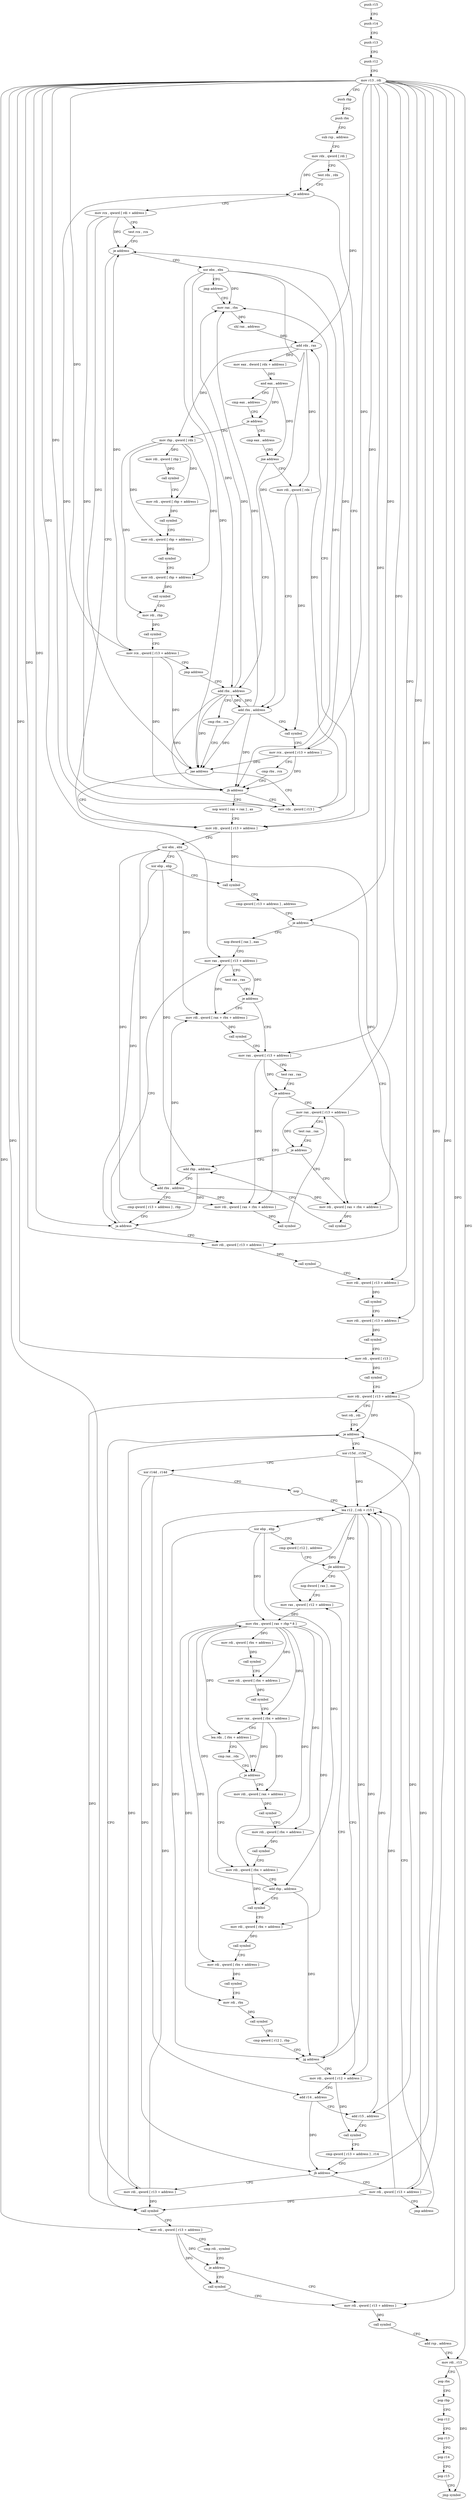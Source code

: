 digraph "func" {
"4378048" [label = "push r15" ]
"4378050" [label = "push r14" ]
"4378052" [label = "push r13" ]
"4378054" [label = "push r12" ]
"4378056" [label = "mov r13 , rdi" ]
"4378059" [label = "push rbp" ]
"4378060" [label = "push rbx" ]
"4378061" [label = "sub rsp , address" ]
"4378065" [label = "mov rdx , qword [ rdi ]" ]
"4378068" [label = "test rdx , rdx" ]
"4378071" [label = "je address" ]
"4378168" [label = "mov rdi , qword [ r13 + address ]" ]
"4378073" [label = "mov rcx , qword [ rdi + address ]" ]
"4378172" [label = "xor ebx , ebx" ]
"4378174" [label = "xor ebp , ebp" ]
"4378176" [label = "call symbol" ]
"4378181" [label = "cmp qword [ r13 + address ] , address" ]
"4378186" [label = "je address" ]
"4378263" [label = "mov rdi , qword [ r13 + address ]" ]
"4378188" [label = "nop dword [ rax ] , eax" ]
"4378077" [label = "test rcx , rcx" ]
"4378080" [label = "je address" ]
"4378082" [label = "xor ebx , ebx" ]
"4378267" [label = "call symbol" ]
"4378272" [label = "mov rdi , qword [ r13 + address ]" ]
"4378276" [label = "call symbol" ]
"4378281" [label = "mov rdi , qword [ r13 + address ]" ]
"4378285" [label = "call symbol" ]
"4378290" [label = "mov rdi , qword [ r13 ]" ]
"4378294" [label = "call symbol" ]
"4378299" [label = "mov rdi , qword [ r13 + address ]" ]
"4378303" [label = "test rdi , rdi" ]
"4378306" [label = "je address" ]
"4378479" [label = "call symbol" ]
"4378312" [label = "xor r15d , r15d" ]
"4378192" [label = "mov rax , qword [ r13 + address ]" ]
"4378084" [label = "jmp address" ]
"4378109" [label = "mov rax , rbx" ]
"4378484" [label = "mov rdi , qword [ r13 + address ]" ]
"4378488" [label = "cmp rdi , symbol" ]
"4378495" [label = "je address" ]
"4378502" [label = "mov rdi , qword [ r13 + address ]" ]
"4378497" [label = "call symbol" ]
"4378315" [label = "xor r14d , r14d" ]
"4378318" [label = "nop" ]
"4378320" [label = "lea r12 , [ rdi + r15 ]" ]
"4378211" [label = "mov rax , qword [ r13 + address ]" ]
"4378215" [label = "test rax , rax" ]
"4378218" [label = "je address" ]
"4378230" [label = "mov rax , qword [ r13 + address ]" ]
"4378220" [label = "mov rdi , qword [ rax + rbx + address ]" ]
"4378201" [label = "mov rdi , qword [ rax + rbx + address ]" ]
"4378206" [label = "call symbol" ]
"4378112" [label = "shl rax , address" ]
"4378116" [label = "add rdx , rax" ]
"4378119" [label = "mov eax , dword [ rdx + address ]" ]
"4378122" [label = "and eax , address" ]
"4378127" [label = "cmp eax , address" ]
"4378130" [label = "je address" ]
"4378536" [label = "mov rbp , qword [ rdx ]" ]
"4378136" [label = "cmp eax , address" ]
"4378509" [label = "call symbol" ]
"4378514" [label = "add rsp , address" ]
"4378518" [label = "mov rdi , r13" ]
"4378521" [label = "pop rbx" ]
"4378522" [label = "pop rbp" ]
"4378523" [label = "pop r12" ]
"4378525" [label = "pop r13" ]
"4378527" [label = "pop r14" ]
"4378529" [label = "pop r15" ]
"4378531" [label = "jmp symbol" ]
"4378439" [label = "mov rdi , qword [ r12 + address ]" ]
"4378444" [label = "add r14 , address" ]
"4378448" [label = "add r15 , address" ]
"4378452" [label = "call symbol" ]
"4378457" [label = "cmp qword [ r13 + address ] , r14" ]
"4378464" [label = "jb address" ]
"4378475" [label = "mov rdi , qword [ r13 + address ]" ]
"4378466" [label = "mov rdi , qword [ r13 + address ]" ]
"4378333" [label = "nop dword [ rax ] , eax" ]
"4378336" [label = "mov rax , qword [ r12 + address ]" ]
"4378234" [label = "test rax , rax" ]
"4378237" [label = "je address" ]
"4378249" [label = "add rbp , address" ]
"4378239" [label = "mov rdi , qword [ rax + rbx + address ]" ]
"4378225" [label = "call symbol" ]
"4378539" [label = "mov rdi , qword [ rbp ]" ]
"4378543" [label = "call symbol" ]
"4378548" [label = "mov rdi , qword [ rbp + address ]" ]
"4378552" [label = "call symbol" ]
"4378557" [label = "mov rdi , qword [ rbp + address ]" ]
"4378561" [label = "call symbol" ]
"4378566" [label = "mov rdi , qword [ rbp + address ]" ]
"4378570" [label = "call symbol" ]
"4378575" [label = "mov rdi , rbp" ]
"4378578" [label = "call symbol" ]
"4378583" [label = "mov rcx , qword [ r13 + address ]" ]
"4378587" [label = "jmp address" ]
"4378096" [label = "add rbx , address" ]
"4378139" [label = "jne address" ]
"4378141" [label = "mov rdi , qword [ rdx ]" ]
"4378470" [label = "jmp address" ]
"4378394" [label = "mov rdi , qword [ rbx + address ]" ]
"4378398" [label = "add rbp , address" ]
"4378402" [label = "call symbol" ]
"4378407" [label = "mov rdi , qword [ rbx + address ]" ]
"4378411" [label = "call symbol" ]
"4378416" [label = "mov rdi , qword [ rbx + address ]" ]
"4378420" [label = "call symbol" ]
"4378425" [label = "mov rdi , rbx" ]
"4378428" [label = "call symbol" ]
"4378433" [label = "cmp qword [ r12 ] , rbp" ]
"4378437" [label = "jg address" ]
"4378376" [label = "mov rdi , qword [ rax + address ]" ]
"4378380" [label = "call symbol" ]
"4378385" [label = "mov rdi , qword [ rbx + address ]" ]
"4378389" [label = "call symbol" ]
"4378253" [label = "add rbx , address" ]
"4378257" [label = "cmp qword [ r13 + address ] , rbp" ]
"4378261" [label = "ja address" ]
"4378244" [label = "call symbol" ]
"4378100" [label = "cmp rbx , rcx" ]
"4378103" [label = "jae address" ]
"4378105" [label = "mov rdx , qword [ r13 ]" ]
"4378144" [label = "add rbx , address" ]
"4378148" [label = "call symbol" ]
"4378153" [label = "mov rcx , qword [ r13 + address ]" ]
"4378157" [label = "cmp rbx , rcx" ]
"4378160" [label = "jb address" ]
"4378162" [label = "nop word [ rax + rax ] , ax" ]
"4378324" [label = "xor ebp , ebp" ]
"4378326" [label = "cmp qword [ r12 ] , address" ]
"4378331" [label = "jle address" ]
"4378341" [label = "mov rbx , qword [ rax + rbp * 8 ]" ]
"4378345" [label = "mov rdi , qword [ rbx + address ]" ]
"4378349" [label = "call symbol" ]
"4378354" [label = "mov rdi , qword [ rbx + address ]" ]
"4378358" [label = "call symbol" ]
"4378363" [label = "mov rax , qword [ rbx + address ]" ]
"4378367" [label = "lea rdx , [ rbx + address ]" ]
"4378371" [label = "cmp rax , rdx" ]
"4378374" [label = "je address" ]
"4378196" [label = "test rax , rax" ]
"4378199" [label = "je address" ]
"4378048" -> "4378050" [ label = "CFG" ]
"4378050" -> "4378052" [ label = "CFG" ]
"4378052" -> "4378054" [ label = "CFG" ]
"4378054" -> "4378056" [ label = "CFG" ]
"4378056" -> "4378059" [ label = "CFG" ]
"4378056" -> "4378168" [ label = "DFG" ]
"4378056" -> "4378186" [ label = "DFG" ]
"4378056" -> "4378263" [ label = "DFG" ]
"4378056" -> "4378272" [ label = "DFG" ]
"4378056" -> "4378281" [ label = "DFG" ]
"4378056" -> "4378290" [ label = "DFG" ]
"4378056" -> "4378299" [ label = "DFG" ]
"4378056" -> "4378484" [ label = "DFG" ]
"4378056" -> "4378192" [ label = "DFG" ]
"4378056" -> "4378502" [ label = "DFG" ]
"4378056" -> "4378518" [ label = "DFG" ]
"4378056" -> "4378211" [ label = "DFG" ]
"4378056" -> "4378583" [ label = "DFG" ]
"4378056" -> "4378464" [ label = "DFG" ]
"4378056" -> "4378230" [ label = "DFG" ]
"4378056" -> "4378153" [ label = "DFG" ]
"4378056" -> "4378475" [ label = "DFG" ]
"4378056" -> "4378466" [ label = "DFG" ]
"4378056" -> "4378261" [ label = "DFG" ]
"4378056" -> "4378105" [ label = "DFG" ]
"4378059" -> "4378060" [ label = "CFG" ]
"4378060" -> "4378061" [ label = "CFG" ]
"4378061" -> "4378065" [ label = "CFG" ]
"4378065" -> "4378068" [ label = "CFG" ]
"4378065" -> "4378071" [ label = "DFG" ]
"4378065" -> "4378116" [ label = "DFG" ]
"4378068" -> "4378071" [ label = "CFG" ]
"4378071" -> "4378168" [ label = "CFG" ]
"4378071" -> "4378073" [ label = "CFG" ]
"4378168" -> "4378172" [ label = "CFG" ]
"4378168" -> "4378176" [ label = "DFG" ]
"4378073" -> "4378077" [ label = "CFG" ]
"4378073" -> "4378080" [ label = "DFG" ]
"4378073" -> "4378103" [ label = "DFG" ]
"4378073" -> "4378160" [ label = "DFG" ]
"4378172" -> "4378174" [ label = "CFG" ]
"4378172" -> "4378201" [ label = "DFG" ]
"4378172" -> "4378220" [ label = "DFG" ]
"4378172" -> "4378253" [ label = "DFG" ]
"4378172" -> "4378239" [ label = "DFG" ]
"4378174" -> "4378176" [ label = "CFG" ]
"4378174" -> "4378249" [ label = "DFG" ]
"4378174" -> "4378261" [ label = "DFG" ]
"4378176" -> "4378181" [ label = "CFG" ]
"4378181" -> "4378186" [ label = "CFG" ]
"4378186" -> "4378263" [ label = "CFG" ]
"4378186" -> "4378188" [ label = "CFG" ]
"4378263" -> "4378267" [ label = "DFG" ]
"4378188" -> "4378192" [ label = "CFG" ]
"4378077" -> "4378080" [ label = "CFG" ]
"4378080" -> "4378168" [ label = "CFG" ]
"4378080" -> "4378082" [ label = "CFG" ]
"4378082" -> "4378084" [ label = "CFG" ]
"4378082" -> "4378109" [ label = "DFG" ]
"4378082" -> "4378096" [ label = "DFG" ]
"4378082" -> "4378103" [ label = "DFG" ]
"4378082" -> "4378144" [ label = "DFG" ]
"4378082" -> "4378160" [ label = "DFG" ]
"4378267" -> "4378272" [ label = "CFG" ]
"4378272" -> "4378276" [ label = "DFG" ]
"4378276" -> "4378281" [ label = "CFG" ]
"4378281" -> "4378285" [ label = "DFG" ]
"4378285" -> "4378290" [ label = "CFG" ]
"4378290" -> "4378294" [ label = "DFG" ]
"4378294" -> "4378299" [ label = "CFG" ]
"4378299" -> "4378303" [ label = "CFG" ]
"4378299" -> "4378306" [ label = "DFG" ]
"4378299" -> "4378479" [ label = "DFG" ]
"4378299" -> "4378320" [ label = "DFG" ]
"4378303" -> "4378306" [ label = "CFG" ]
"4378306" -> "4378479" [ label = "CFG" ]
"4378306" -> "4378312" [ label = "CFG" ]
"4378479" -> "4378484" [ label = "CFG" ]
"4378312" -> "4378315" [ label = "CFG" ]
"4378312" -> "4378320" [ label = "DFG" ]
"4378312" -> "4378448" [ label = "DFG" ]
"4378192" -> "4378196" [ label = "CFG" ]
"4378192" -> "4378199" [ label = "DFG" ]
"4378192" -> "4378201" [ label = "DFG" ]
"4378084" -> "4378109" [ label = "CFG" ]
"4378109" -> "4378112" [ label = "DFG" ]
"4378484" -> "4378488" [ label = "CFG" ]
"4378484" -> "4378495" [ label = "DFG" ]
"4378484" -> "4378497" [ label = "DFG" ]
"4378488" -> "4378495" [ label = "CFG" ]
"4378495" -> "4378502" [ label = "CFG" ]
"4378495" -> "4378497" [ label = "CFG" ]
"4378502" -> "4378509" [ label = "DFG" ]
"4378497" -> "4378502" [ label = "CFG" ]
"4378315" -> "4378318" [ label = "CFG" ]
"4378315" -> "4378444" [ label = "DFG" ]
"4378315" -> "4378464" [ label = "DFG" ]
"4378318" -> "4378320" [ label = "CFG" ]
"4378320" -> "4378324" [ label = "CFG" ]
"4378320" -> "4378331" [ label = "DFG" ]
"4378320" -> "4378439" [ label = "DFG" ]
"4378320" -> "4378336" [ label = "DFG" ]
"4378320" -> "4378437" [ label = "DFG" ]
"4378211" -> "4378215" [ label = "CFG" ]
"4378211" -> "4378218" [ label = "DFG" ]
"4378211" -> "4378220" [ label = "DFG" ]
"4378215" -> "4378218" [ label = "CFG" ]
"4378218" -> "4378230" [ label = "CFG" ]
"4378218" -> "4378220" [ label = "CFG" ]
"4378230" -> "4378234" [ label = "CFG" ]
"4378230" -> "4378237" [ label = "DFG" ]
"4378230" -> "4378239" [ label = "DFG" ]
"4378220" -> "4378225" [ label = "DFG" ]
"4378201" -> "4378206" [ label = "DFG" ]
"4378206" -> "4378211" [ label = "CFG" ]
"4378112" -> "4378116" [ label = "DFG" ]
"4378116" -> "4378119" [ label = "DFG" ]
"4378116" -> "4378536" [ label = "DFG" ]
"4378116" -> "4378141" [ label = "DFG" ]
"4378119" -> "4378122" [ label = "DFG" ]
"4378122" -> "4378127" [ label = "CFG" ]
"4378122" -> "4378130" [ label = "DFG" ]
"4378122" -> "4378139" [ label = "DFG" ]
"4378127" -> "4378130" [ label = "CFG" ]
"4378130" -> "4378536" [ label = "CFG" ]
"4378130" -> "4378136" [ label = "CFG" ]
"4378536" -> "4378539" [ label = "DFG" ]
"4378536" -> "4378548" [ label = "DFG" ]
"4378536" -> "4378557" [ label = "DFG" ]
"4378536" -> "4378566" [ label = "DFG" ]
"4378536" -> "4378575" [ label = "DFG" ]
"4378136" -> "4378139" [ label = "CFG" ]
"4378509" -> "4378514" [ label = "CFG" ]
"4378514" -> "4378518" [ label = "CFG" ]
"4378518" -> "4378521" [ label = "CFG" ]
"4378518" -> "4378531" [ label = "DFG" ]
"4378521" -> "4378522" [ label = "CFG" ]
"4378522" -> "4378523" [ label = "CFG" ]
"4378523" -> "4378525" [ label = "CFG" ]
"4378525" -> "4378527" [ label = "CFG" ]
"4378527" -> "4378529" [ label = "CFG" ]
"4378529" -> "4378531" [ label = "CFG" ]
"4378439" -> "4378444" [ label = "CFG" ]
"4378439" -> "4378452" [ label = "DFG" ]
"4378444" -> "4378448" [ label = "CFG" ]
"4378444" -> "4378464" [ label = "DFG" ]
"4378448" -> "4378452" [ label = "CFG" ]
"4378448" -> "4378320" [ label = "DFG" ]
"4378452" -> "4378457" [ label = "CFG" ]
"4378457" -> "4378464" [ label = "CFG" ]
"4378464" -> "4378475" [ label = "CFG" ]
"4378464" -> "4378466" [ label = "CFG" ]
"4378475" -> "4378479" [ label = "DFG" ]
"4378475" -> "4378306" [ label = "DFG" ]
"4378475" -> "4378320" [ label = "DFG" ]
"4378466" -> "4378470" [ label = "CFG" ]
"4378466" -> "4378306" [ label = "DFG" ]
"4378466" -> "4378479" [ label = "DFG" ]
"4378466" -> "4378320" [ label = "DFG" ]
"4378333" -> "4378336" [ label = "CFG" ]
"4378336" -> "4378341" [ label = "DFG" ]
"4378234" -> "4378237" [ label = "CFG" ]
"4378237" -> "4378249" [ label = "CFG" ]
"4378237" -> "4378239" [ label = "CFG" ]
"4378249" -> "4378253" [ label = "CFG" ]
"4378249" -> "4378261" [ label = "DFG" ]
"4378239" -> "4378244" [ label = "DFG" ]
"4378225" -> "4378230" [ label = "CFG" ]
"4378539" -> "4378543" [ label = "DFG" ]
"4378543" -> "4378548" [ label = "CFG" ]
"4378548" -> "4378552" [ label = "DFG" ]
"4378552" -> "4378557" [ label = "CFG" ]
"4378557" -> "4378561" [ label = "DFG" ]
"4378561" -> "4378566" [ label = "CFG" ]
"4378566" -> "4378570" [ label = "DFG" ]
"4378570" -> "4378575" [ label = "CFG" ]
"4378575" -> "4378578" [ label = "DFG" ]
"4378578" -> "4378583" [ label = "CFG" ]
"4378583" -> "4378587" [ label = "CFG" ]
"4378583" -> "4378080" [ label = "DFG" ]
"4378583" -> "4378103" [ label = "DFG" ]
"4378583" -> "4378160" [ label = "DFG" ]
"4378587" -> "4378096" [ label = "CFG" ]
"4378096" -> "4378100" [ label = "CFG" ]
"4378096" -> "4378109" [ label = "DFG" ]
"4378096" -> "4378103" [ label = "DFG" ]
"4378096" -> "4378144" [ label = "DFG" ]
"4378096" -> "4378160" [ label = "DFG" ]
"4378139" -> "4378096" [ label = "CFG" ]
"4378139" -> "4378141" [ label = "CFG" ]
"4378141" -> "4378144" [ label = "CFG" ]
"4378141" -> "4378148" [ label = "DFG" ]
"4378470" -> "4378320" [ label = "CFG" ]
"4378394" -> "4378398" [ label = "CFG" ]
"4378394" -> "4378402" [ label = "DFG" ]
"4378398" -> "4378402" [ label = "CFG" ]
"4378398" -> "4378341" [ label = "DFG" ]
"4378398" -> "4378437" [ label = "DFG" ]
"4378402" -> "4378407" [ label = "CFG" ]
"4378407" -> "4378411" [ label = "DFG" ]
"4378411" -> "4378416" [ label = "CFG" ]
"4378416" -> "4378420" [ label = "DFG" ]
"4378420" -> "4378425" [ label = "CFG" ]
"4378425" -> "4378428" [ label = "DFG" ]
"4378428" -> "4378433" [ label = "CFG" ]
"4378433" -> "4378437" [ label = "CFG" ]
"4378437" -> "4378336" [ label = "CFG" ]
"4378437" -> "4378439" [ label = "CFG" ]
"4378376" -> "4378380" [ label = "DFG" ]
"4378380" -> "4378385" [ label = "CFG" ]
"4378385" -> "4378389" [ label = "DFG" ]
"4378389" -> "4378394" [ label = "CFG" ]
"4378253" -> "4378257" [ label = "CFG" ]
"4378253" -> "4378201" [ label = "DFG" ]
"4378253" -> "4378220" [ label = "DFG" ]
"4378253" -> "4378239" [ label = "DFG" ]
"4378257" -> "4378261" [ label = "CFG" ]
"4378261" -> "4378192" [ label = "CFG" ]
"4378261" -> "4378263" [ label = "CFG" ]
"4378244" -> "4378249" [ label = "CFG" ]
"4378100" -> "4378103" [ label = "CFG" ]
"4378103" -> "4378168" [ label = "CFG" ]
"4378103" -> "4378105" [ label = "CFG" ]
"4378105" -> "4378109" [ label = "CFG" ]
"4378105" -> "4378071" [ label = "DFG" ]
"4378105" -> "4378116" [ label = "DFG" ]
"4378144" -> "4378148" [ label = "CFG" ]
"4378144" -> "4378109" [ label = "DFG" ]
"4378144" -> "4378096" [ label = "DFG" ]
"4378144" -> "4378103" [ label = "DFG" ]
"4378144" -> "4378160" [ label = "DFG" ]
"4378148" -> "4378153" [ label = "CFG" ]
"4378153" -> "4378157" [ label = "CFG" ]
"4378153" -> "4378080" [ label = "DFG" ]
"4378153" -> "4378103" [ label = "DFG" ]
"4378153" -> "4378160" [ label = "DFG" ]
"4378157" -> "4378160" [ label = "CFG" ]
"4378160" -> "4378105" [ label = "CFG" ]
"4378160" -> "4378162" [ label = "CFG" ]
"4378162" -> "4378168" [ label = "CFG" ]
"4378324" -> "4378326" [ label = "CFG" ]
"4378324" -> "4378341" [ label = "DFG" ]
"4378324" -> "4378398" [ label = "DFG" ]
"4378324" -> "4378437" [ label = "DFG" ]
"4378326" -> "4378331" [ label = "CFG" ]
"4378331" -> "4378439" [ label = "CFG" ]
"4378331" -> "4378333" [ label = "CFG" ]
"4378341" -> "4378345" [ label = "DFG" ]
"4378341" -> "4378354" [ label = "DFG" ]
"4378341" -> "4378363" [ label = "DFG" ]
"4378341" -> "4378367" [ label = "DFG" ]
"4378341" -> "4378394" [ label = "DFG" ]
"4378341" -> "4378407" [ label = "DFG" ]
"4378341" -> "4378416" [ label = "DFG" ]
"4378341" -> "4378425" [ label = "DFG" ]
"4378341" -> "4378385" [ label = "DFG" ]
"4378345" -> "4378349" [ label = "DFG" ]
"4378349" -> "4378354" [ label = "CFG" ]
"4378354" -> "4378358" [ label = "DFG" ]
"4378358" -> "4378363" [ label = "CFG" ]
"4378363" -> "4378367" [ label = "CFG" ]
"4378363" -> "4378374" [ label = "DFG" ]
"4378363" -> "4378376" [ label = "DFG" ]
"4378367" -> "4378371" [ label = "CFG" ]
"4378367" -> "4378374" [ label = "DFG" ]
"4378371" -> "4378374" [ label = "CFG" ]
"4378374" -> "4378394" [ label = "CFG" ]
"4378374" -> "4378376" [ label = "CFG" ]
"4378196" -> "4378199" [ label = "CFG" ]
"4378199" -> "4378211" [ label = "CFG" ]
"4378199" -> "4378201" [ label = "CFG" ]
}
